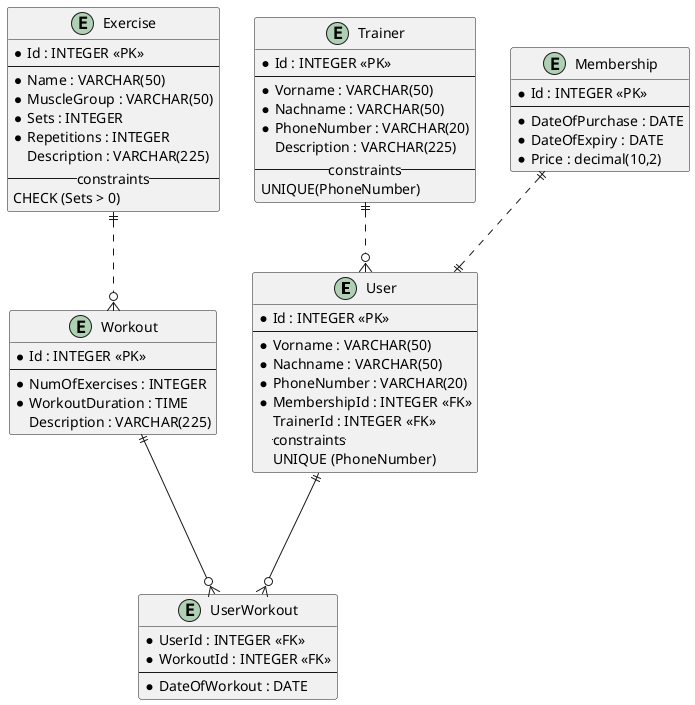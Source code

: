@startuml er_physical


entity User{
    *Id : INTEGER <<PK>>
    ---
    *Vorname : VARCHAR(50)
    *Nachname : VARCHAR(50)
    *PhoneNumber : VARCHAR(20)
    *MembershipId : INTEGER <<FK>>
    TrainerId : INTEGER <<FK>>
    --constraints-- 
    UNIQUE (PhoneNumber)
}

entity Workout{
    *Id : INTEGER <<PK>>
    ---
    *NumOfExercises : INTEGER
    *WorkoutDuration : TIME
    Description : VARCHAR(225)
}

entity Exercise{
    *Id : INTEGER <<PK>>
    ---
    *Name : VARCHAR(50)
    *MuscleGroup : VARCHAR(50)
    *Sets : INTEGER
    *Repetitions : INTEGER
    Description : VARCHAR(225)
    --constraints--
    CHECK (Sets > 0)
}

entity Trainer{
    *Id : INTEGER <<PK>>
    ---
    *Vorname : VARCHAR(50)
    *Nachname : VARCHAR(50)
    *PhoneNumber : VARCHAR(20)
    Description : VARCHAR(225)
    --constraints--
    UNIQUE(PhoneNumber)
}

entity Membership{
    *Id : INTEGER <<PK>>
    ---
    *DateOfPurchase : DATE
    *DateOfExpiry : DATE
    *Price : decimal(10,2)
}

entity UserWorkout{
    *UserId : INTEGER <<FK>>
    *WorkoutId : INTEGER <<FK>>
    ---
    *DateOfWorkout : DATE
}

User ||---o{ UserWorkout
Workout ||---o{ UserWorkout
Exercise ||..o{ Workout
Trainer ||..o{ User
Membership ||..|| User

@enduml
